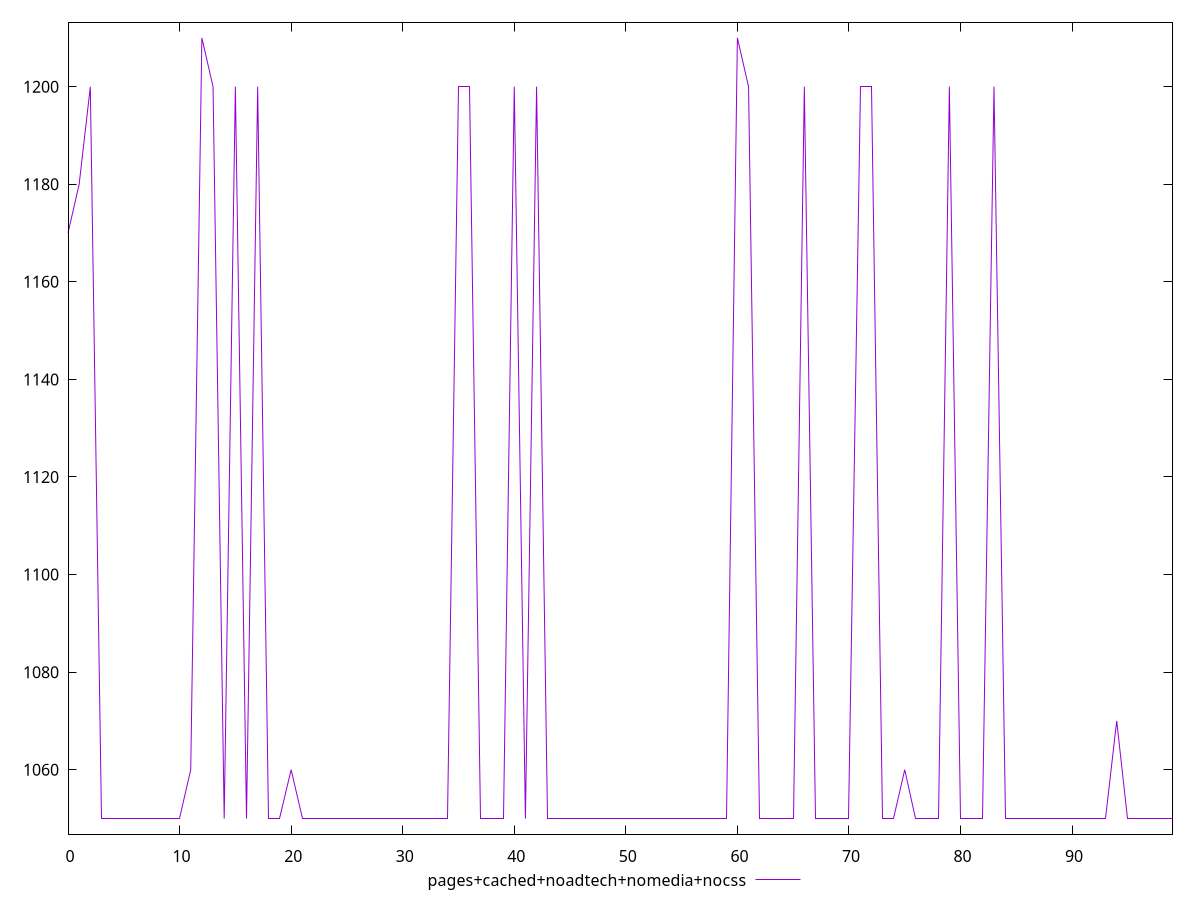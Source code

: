 reset

$pagesCachedNoadtechNomediaNocss <<EOF
0 1170
1 1180
2 1200
3 1050
4 1050
5 1050
6 1050
7 1050
8 1050
9 1050
10 1050
11 1060
12 1210
13 1200
14 1050
15 1200
16 1050
17 1200
18 1050
19 1050
20 1060
21 1050
22 1050
23 1050
24 1050
25 1050
26 1050
27 1050
28 1050
29 1050
30 1050
31 1050
32 1050
33 1050
34 1050
35 1200
36 1200
37 1050
38 1050
39 1050
40 1200
41 1050
42 1200
43 1050
44 1050
45 1050
46 1050
47 1050
48 1050
49 1050
50 1050
51 1050
52 1050
53 1050
54 1050
55 1050
56 1050
57 1050
58 1050
59 1050
60 1210
61 1200
62 1050
63 1050
64 1050
65 1050
66 1200
67 1050
68 1050
69 1050
70 1050
71 1200
72 1200
73 1050
74 1050
75 1060
76 1050
77 1050
78 1050
79 1200
80 1050
81 1050
82 1050
83 1200
84 1050
85 1050
86 1050
87 1050
88 1050
89 1050
90 1050
91 1050
92 1050
93 1050
94 1070
95 1050
96 1050
97 1050
98 1050
99 1050
EOF

set key outside below
set xrange [0:99]
set yrange [1046.8:1213.2]
set trange [1046.8:1213.2]
set terminal svg size 640, 500 enhanced background rgb 'white'
set output "report_00019_2021-02-10T18-14-37.922Z//unused-javascript/comparison/line/4_vs_5.svg"

plot $pagesCachedNoadtechNomediaNocss title "pages+cached+noadtech+nomedia+nocss" with line

reset
